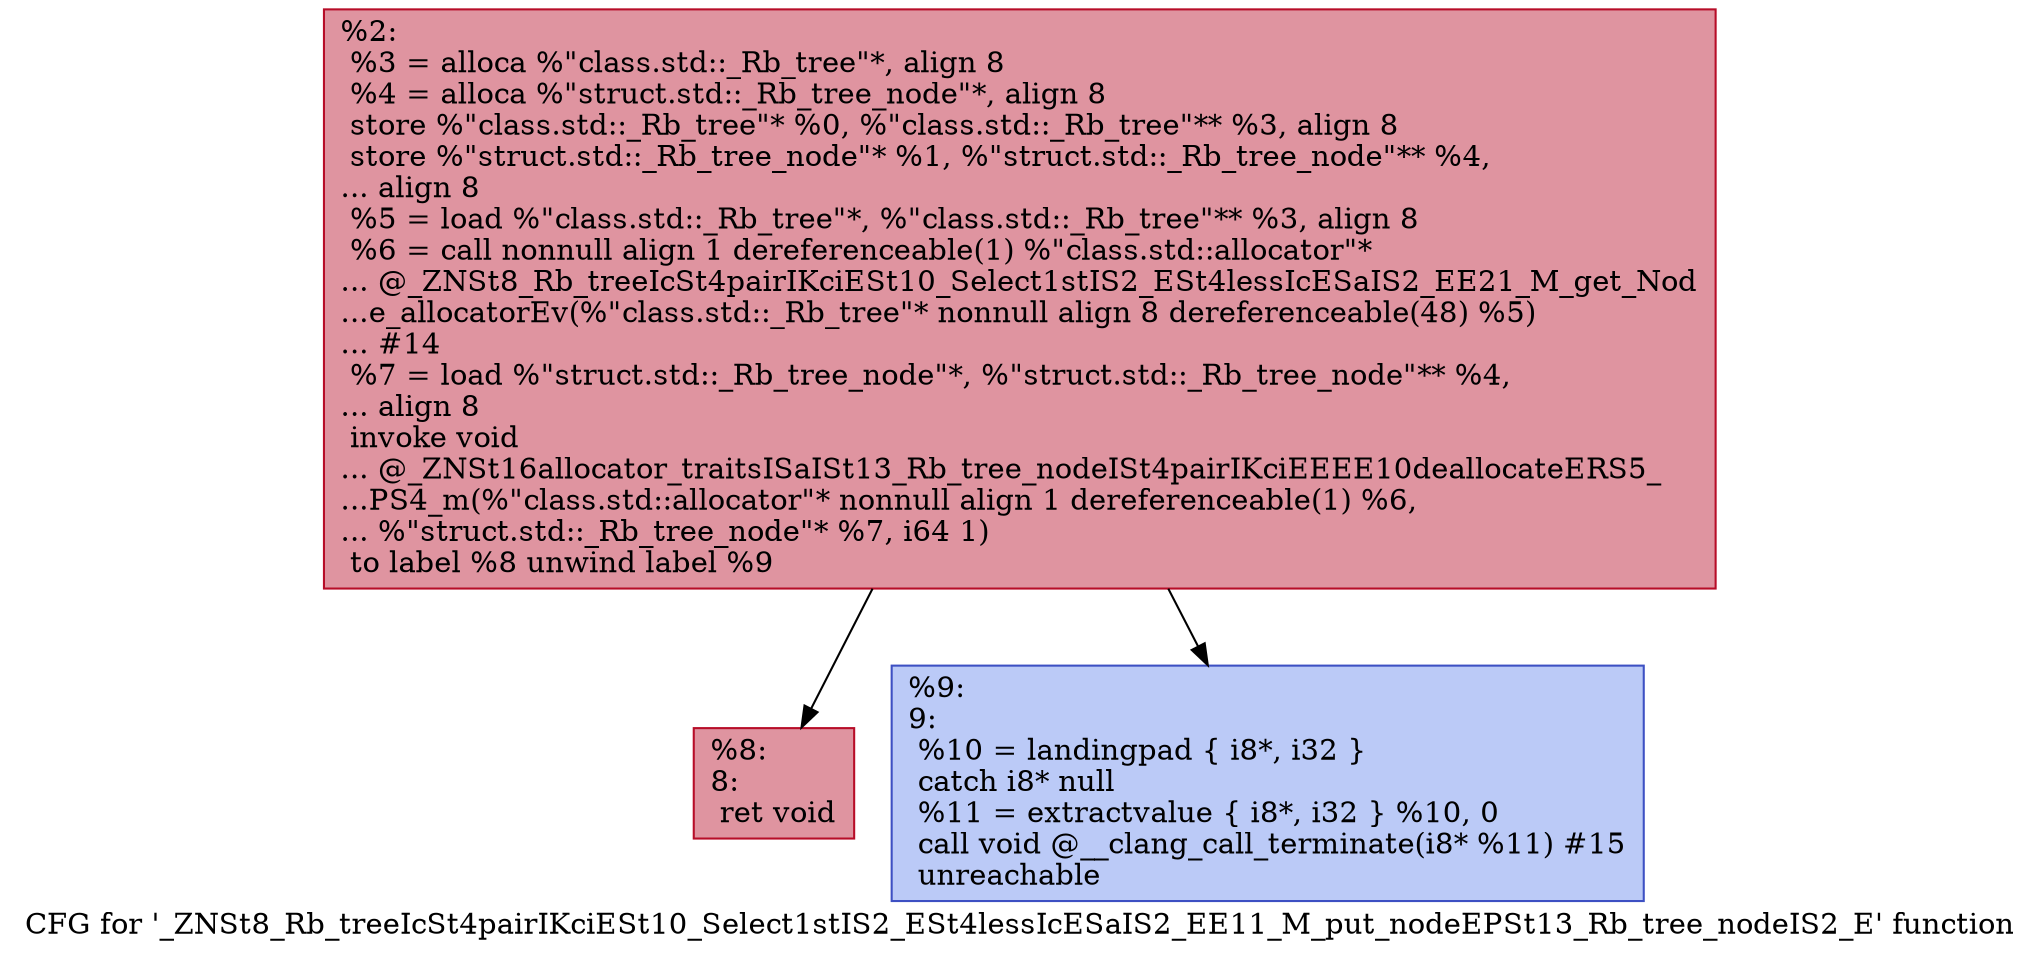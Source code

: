 digraph "CFG for '_ZNSt8_Rb_treeIcSt4pairIKciESt10_Select1stIS2_ESt4lessIcESaIS2_EE11_M_put_nodeEPSt13_Rb_tree_nodeIS2_E' function" {
	label="CFG for '_ZNSt8_Rb_treeIcSt4pairIKciESt10_Select1stIS2_ESt4lessIcESaIS2_EE11_M_put_nodeEPSt13_Rb_tree_nodeIS2_E' function";

	Node0x557bfd5002c0 [shape=record,color="#b70d28ff", style=filled, fillcolor="#b70d2870",label="{%2:\l  %3 = alloca %\"class.std::_Rb_tree\"*, align 8\l  %4 = alloca %\"struct.std::_Rb_tree_node\"*, align 8\l  store %\"class.std::_Rb_tree\"* %0, %\"class.std::_Rb_tree\"** %3, align 8\l  store %\"struct.std::_Rb_tree_node\"* %1, %\"struct.std::_Rb_tree_node\"** %4,\l... align 8\l  %5 = load %\"class.std::_Rb_tree\"*, %\"class.std::_Rb_tree\"** %3, align 8\l  %6 = call nonnull align 1 dereferenceable(1) %\"class.std::allocator\"*\l... @_ZNSt8_Rb_treeIcSt4pairIKciESt10_Select1stIS2_ESt4lessIcESaIS2_EE21_M_get_Nod\l...e_allocatorEv(%\"class.std::_Rb_tree\"* nonnull align 8 dereferenceable(48) %5)\l... #14\l  %7 = load %\"struct.std::_Rb_tree_node\"*, %\"struct.std::_Rb_tree_node\"** %4,\l... align 8\l  invoke void\l... @_ZNSt16allocator_traitsISaISt13_Rb_tree_nodeISt4pairIKciEEEE10deallocateERS5_\l...PS4_m(%\"class.std::allocator\"* nonnull align 1 dereferenceable(1) %6,\l... %\"struct.std::_Rb_tree_node\"* %7, i64 1)\l          to label %8 unwind label %9\l}"];
	Node0x557bfd5002c0 -> Node0x557bfd500630;
	Node0x557bfd5002c0 -> Node0x557bfd500680;
	Node0x557bfd500630 [shape=record,color="#b70d28ff", style=filled, fillcolor="#b70d2870",label="{%8:\l8:                                                \l  ret void\l}"];
	Node0x557bfd500680 [shape=record,color="#3d50c3ff", style=filled, fillcolor="#6687ed70",label="{%9:\l9:                                                \l  %10 = landingpad \{ i8*, i32 \}\l          catch i8* null\l  %11 = extractvalue \{ i8*, i32 \} %10, 0\l  call void @__clang_call_terminate(i8* %11) #15\l  unreachable\l}"];
}
